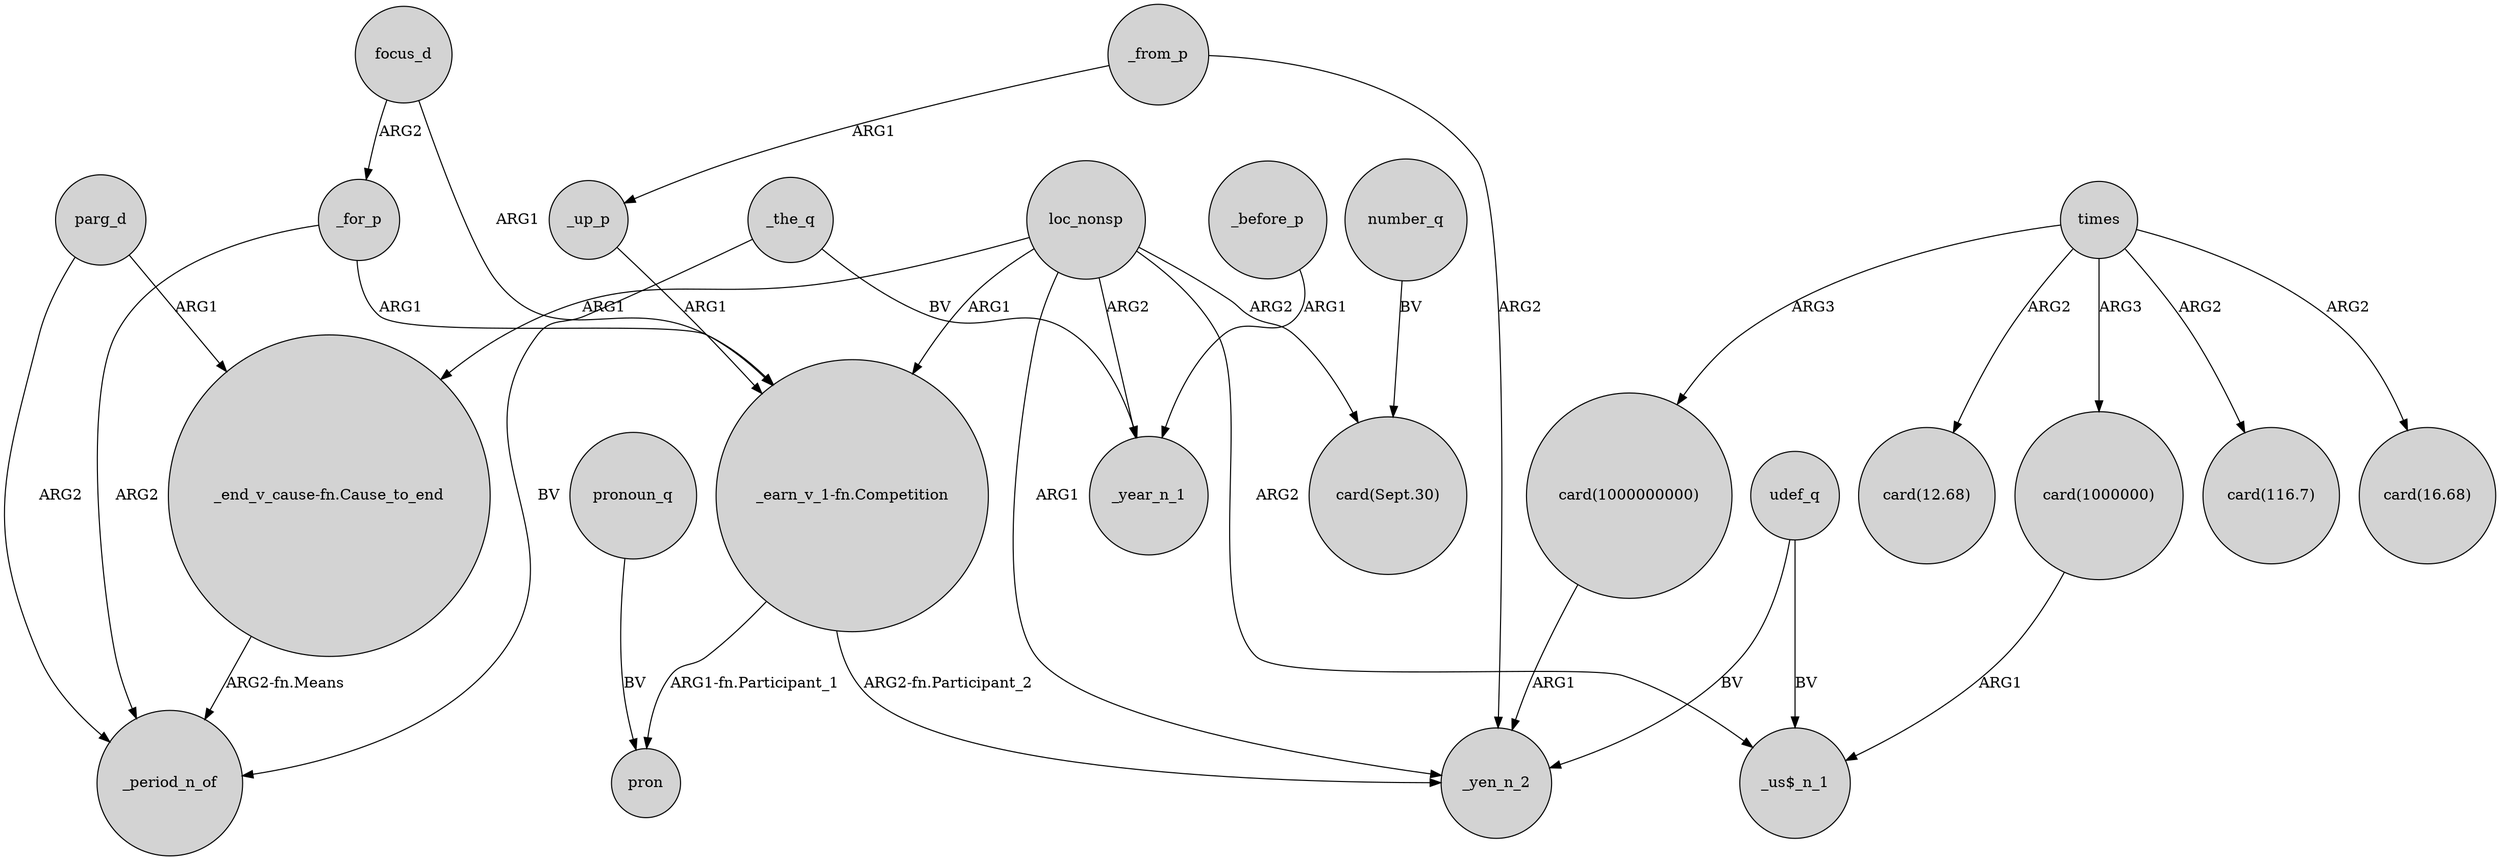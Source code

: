 digraph {
	node [shape=circle style=filled]
	parg_d -> "_end_v_cause-fn.Cause_to_end" [label=ARG1]
	number_q -> "card(Sept.30)" [label=BV]
	"_end_v_cause-fn.Cause_to_end" -> _period_n_of [label="ARG2-fn.Means"]
	times -> "card(116.7)" [label=ARG2]
	times -> "card(12.68)" [label=ARG2]
	times -> "card(1000000)" [label=ARG3]
	_for_p -> "_earn_v_1-fn.Competition" [label=ARG1]
	times -> "card(1000000000)" [label=ARG3]
	loc_nonsp -> "_us$_n_1" [label=ARG2]
	loc_nonsp -> _year_n_1 [label=ARG2]
	loc_nonsp -> "_earn_v_1-fn.Competition" [label=ARG1]
	pronoun_q -> pron [label=BV]
	udef_q -> "_us$_n_1" [label=BV]
	times -> "card(16.68)" [label=ARG2]
	"_earn_v_1-fn.Competition" -> pron [label="ARG1-fn.Participant_1"]
	_the_q -> _year_n_1 [label=BV]
	_from_p -> _yen_n_2 [label=ARG2]
	loc_nonsp -> _yen_n_2 [label=ARG1]
	loc_nonsp -> "_end_v_cause-fn.Cause_to_end" [label=ARG1]
	focus_d -> "_earn_v_1-fn.Competition" [label=ARG1]
	_for_p -> _period_n_of [label=ARG2]
	"card(1000000)" -> "_us$_n_1" [label=ARG1]
	_before_p -> _year_n_1 [label=ARG1]
	"card(1000000000)" -> _yen_n_2 [label=ARG1]
	parg_d -> _period_n_of [label=ARG2]
	_the_q -> _period_n_of [label=BV]
	_from_p -> _up_p [label=ARG1]
	focus_d -> _for_p [label=ARG2]
	_up_p -> "_earn_v_1-fn.Competition" [label=ARG1]
	"_earn_v_1-fn.Competition" -> _yen_n_2 [label="ARG2-fn.Participant_2"]
	loc_nonsp -> "card(Sept.30)" [label=ARG2]
	udef_q -> _yen_n_2 [label=BV]
}
